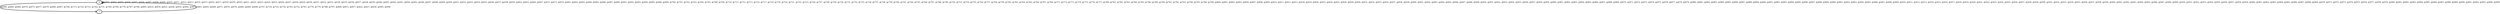 digraph G {
        node [style=rounded, penwidth=3, fontsize=20, shape=oval];
        "0" -> "0" [label="@601, @602, @603, @604, @605, @606, @607, @608, @609, @610, @611, @612, @613, @614, @615, @616, @617, @618, @619, @620, @621, @622, @623, @624, @625, @626, @627, @628, @629, @630, @631, @632, @633, @634, @635, @636, @637, @638, @639, @640, @641, @642, @643, @644, @645, @646, @647, @648, @649, @650, @651, @652, @653, @654, @655, @656, @657, @658, @659, @662, @663, @666, @667, @672, @673, @674, @681, @682, @683, @684, @685, @686, @687, @690, @691, @692, @693, @694, @695, @696, @699, @700, @701, @702, @703, @704, @705, @708, @709, @710, @711, @712, @713, @714, @717, @718, @719, @720, @721, @722, @723, @726, @727, @728, @729, @730, @731, @732, @735, @736, @737, @738, @739, @740, @741, @744, @745, @746, @747, @748, @749, @750, @753, @754, @755, @756, @757, @758, @759, @762, @763, @764, @765, @766, @767, @768, @771, @772, @773, @774, @775, @776, @777, @780, @781, @782, @783, @784, @785, @786, @789, @790, @791, @792, @793, @794, @795, @798, @799, @800, @801, @802, @803, @804, @807, @808, @809, @810, @811, @812, @813, @818, @819, @820, @823, @824, @825, @828, @829, @830, @831, @832, @833, @834, @837, @838, @839, @840, @841, @842, @843, @844, @845, @846, @847, @848, @849, @850, @851, @852, @853, @854, @855, @856, @857, @858, @859, @860, @861, @862, @863, @864, @865, @866, @867, @868, @869, @870, @871, @872, @873, @874, @875, @876, @877, @878, @879, @880, @881, @882, @883, @884, @885, @886, @887, @888, @889, @890, @891, @892, @893, @894, @895, @896, @897, @898, @899, @900, @901, @902, @903, @904, @905, @906, @907, @908, @909, @910, @911, @912, @913, @914, @915, @916, @917, @918, @919, @920, @921, @922, @923, @924, @925, @926, @927, @928, @929, @930, @931, @932, @933, @934, @935, @936, @937, @938, @939, @940, @941, @942, @943, @944, @945, @946, @947, @948, @949, @950, @951, @952, @953, @954, @955, @956, @957, @958, @959, @960, @961, @962, @963, @964, @965, @966, @967, @968, @969, @970, @971, @972, @973, @974, @975, @976, @977, @978, @979, @980, @981, @982, @983, @984, @985, @986, @987, @988, @989, @990, @991, @992, @993, @996, @999", color=black,arrowsize=1,style=bold,penwidth=3,fontsize=20];
"0" -> "1" [label="@660, @664, @668, @670, @675, @677, @679, @688, @697, @706, @715, @724, @733, @742, @751, @760, @769, @778, @787, @796, @805, @814, @816, @821, @826, @835, @994, @997", color=black,arrowsize=1,style=bold,penwidth=3,fontsize=20];
"1" -> "0" [label="@661, @665, @669, @671, @676, @678, @680, @689, @698, @707, @716, @725, @734, @743, @752, @761, @770, @779, @788, @797, @806, @815, @817, @822, @827, @836, @995, @998", color=black,arrowsize=1,style=bold,penwidth=3,fontsize=20];
}
